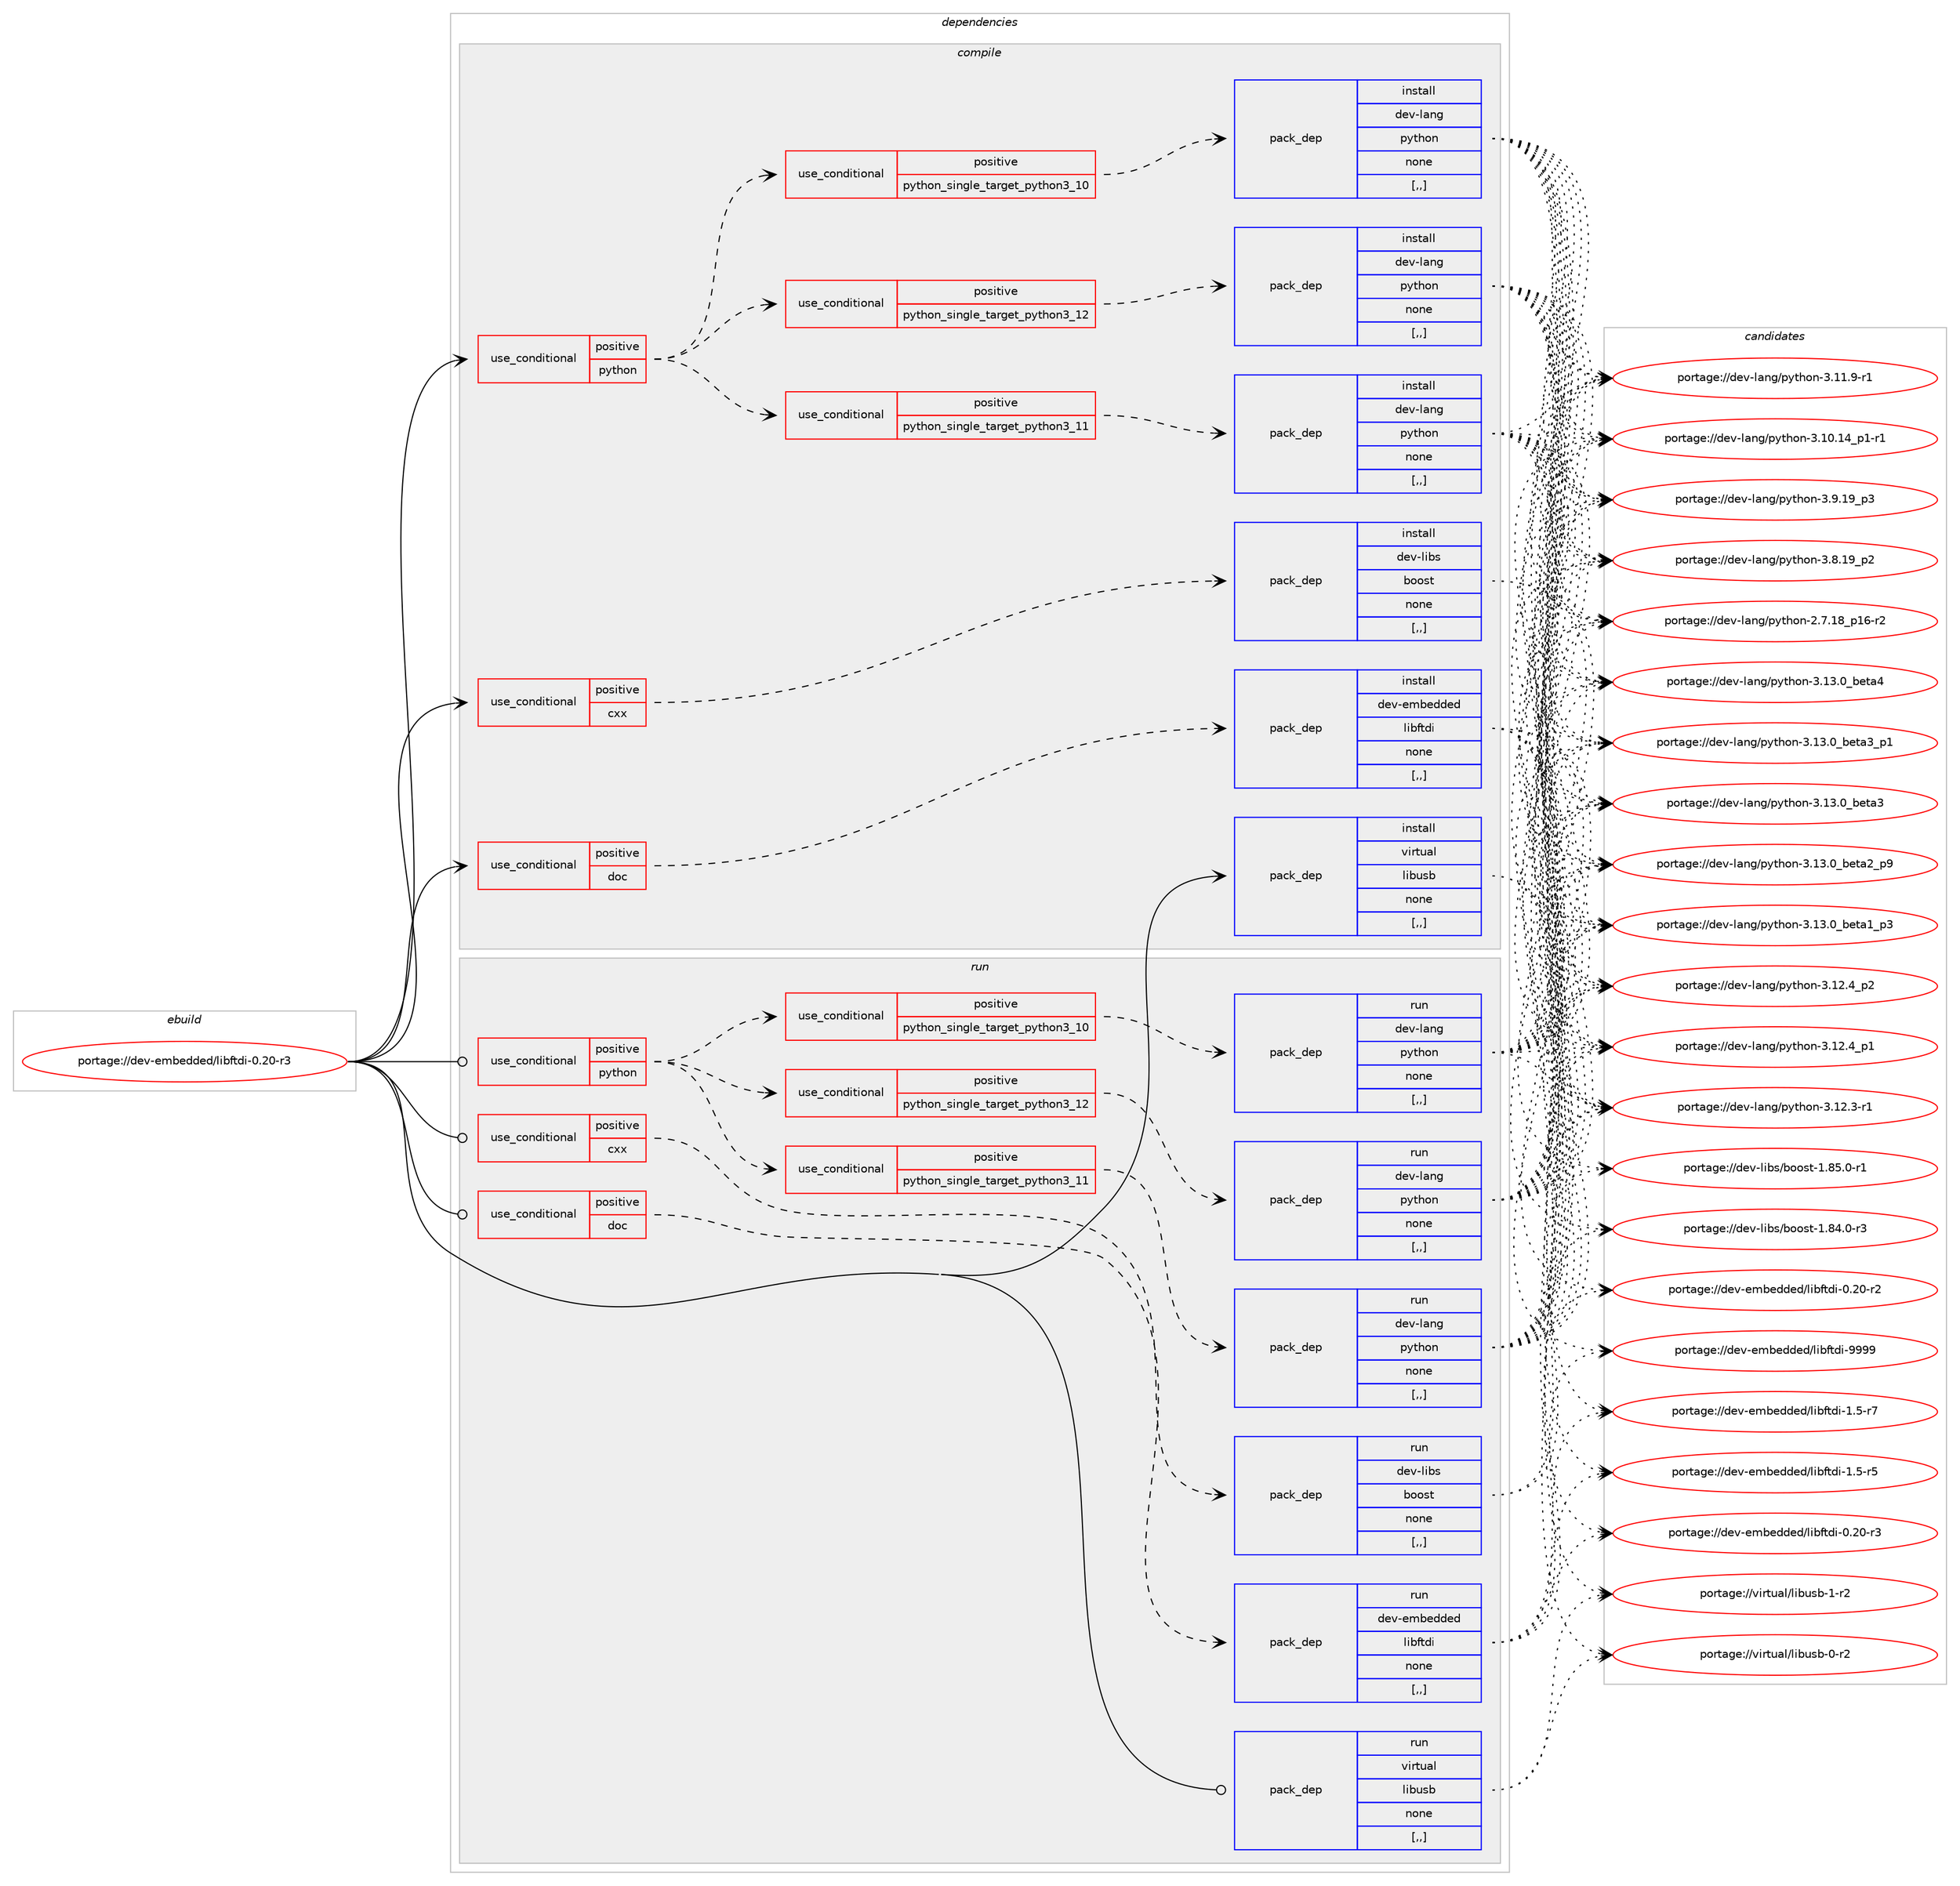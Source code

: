 digraph prolog {

# *************
# Graph options
# *************

newrank=true;
concentrate=true;
compound=true;
graph [rankdir=LR,fontname=Helvetica,fontsize=10,ranksep=1.5];#, ranksep=2.5, nodesep=0.2];
edge  [arrowhead=vee];
node  [fontname=Helvetica,fontsize=10];

# **********
# The ebuild
# **********

subgraph cluster_leftcol {
color=gray;
label=<<i>ebuild</i>>;
id [label="portage://dev-embedded/libftdi-0.20-r3", color=red, width=4, href="../dev-embedded/libftdi-0.20-r3.svg"];
}

# ****************
# The dependencies
# ****************

subgraph cluster_midcol {
color=gray;
label=<<i>dependencies</i>>;
subgraph cluster_compile {
fillcolor="#eeeeee";
style=filled;
label=<<i>compile</i>>;
subgraph cond19480 {
dependency73562 [label=<<TABLE BORDER="0" CELLBORDER="1" CELLSPACING="0" CELLPADDING="4"><TR><TD ROWSPAN="3" CELLPADDING="10">use_conditional</TD></TR><TR><TD>positive</TD></TR><TR><TD>cxx</TD></TR></TABLE>>, shape=none, color=red];
subgraph pack53129 {
dependency73563 [label=<<TABLE BORDER="0" CELLBORDER="1" CELLSPACING="0" CELLPADDING="4" WIDTH="220"><TR><TD ROWSPAN="6" CELLPADDING="30">pack_dep</TD></TR><TR><TD WIDTH="110">install</TD></TR><TR><TD>dev-libs</TD></TR><TR><TD>boost</TD></TR><TR><TD>none</TD></TR><TR><TD>[,,]</TD></TR></TABLE>>, shape=none, color=blue];
}
dependency73562:e -> dependency73563:w [weight=20,style="dashed",arrowhead="vee"];
}
id:e -> dependency73562:w [weight=20,style="solid",arrowhead="vee"];
subgraph cond19481 {
dependency73564 [label=<<TABLE BORDER="0" CELLBORDER="1" CELLSPACING="0" CELLPADDING="4"><TR><TD ROWSPAN="3" CELLPADDING="10">use_conditional</TD></TR><TR><TD>positive</TD></TR><TR><TD>doc</TD></TR></TABLE>>, shape=none, color=red];
subgraph pack53130 {
dependency73565 [label=<<TABLE BORDER="0" CELLBORDER="1" CELLSPACING="0" CELLPADDING="4" WIDTH="220"><TR><TD ROWSPAN="6" CELLPADDING="30">pack_dep</TD></TR><TR><TD WIDTH="110">install</TD></TR><TR><TD>dev-embedded</TD></TR><TR><TD>libftdi</TD></TR><TR><TD>none</TD></TR><TR><TD>[,,]</TD></TR></TABLE>>, shape=none, color=blue];
}
dependency73564:e -> dependency73565:w [weight=20,style="dashed",arrowhead="vee"];
}
id:e -> dependency73564:w [weight=20,style="solid",arrowhead="vee"];
subgraph cond19482 {
dependency73566 [label=<<TABLE BORDER="0" CELLBORDER="1" CELLSPACING="0" CELLPADDING="4"><TR><TD ROWSPAN="3" CELLPADDING="10">use_conditional</TD></TR><TR><TD>positive</TD></TR><TR><TD>python</TD></TR></TABLE>>, shape=none, color=red];
subgraph cond19483 {
dependency73567 [label=<<TABLE BORDER="0" CELLBORDER="1" CELLSPACING="0" CELLPADDING="4"><TR><TD ROWSPAN="3" CELLPADDING="10">use_conditional</TD></TR><TR><TD>positive</TD></TR><TR><TD>python_single_target_python3_10</TD></TR></TABLE>>, shape=none, color=red];
subgraph pack53131 {
dependency73568 [label=<<TABLE BORDER="0" CELLBORDER="1" CELLSPACING="0" CELLPADDING="4" WIDTH="220"><TR><TD ROWSPAN="6" CELLPADDING="30">pack_dep</TD></TR><TR><TD WIDTH="110">install</TD></TR><TR><TD>dev-lang</TD></TR><TR><TD>python</TD></TR><TR><TD>none</TD></TR><TR><TD>[,,]</TD></TR></TABLE>>, shape=none, color=blue];
}
dependency73567:e -> dependency73568:w [weight=20,style="dashed",arrowhead="vee"];
}
dependency73566:e -> dependency73567:w [weight=20,style="dashed",arrowhead="vee"];
subgraph cond19484 {
dependency73569 [label=<<TABLE BORDER="0" CELLBORDER="1" CELLSPACING="0" CELLPADDING="4"><TR><TD ROWSPAN="3" CELLPADDING="10">use_conditional</TD></TR><TR><TD>positive</TD></TR><TR><TD>python_single_target_python3_11</TD></TR></TABLE>>, shape=none, color=red];
subgraph pack53132 {
dependency73570 [label=<<TABLE BORDER="0" CELLBORDER="1" CELLSPACING="0" CELLPADDING="4" WIDTH="220"><TR><TD ROWSPAN="6" CELLPADDING="30">pack_dep</TD></TR><TR><TD WIDTH="110">install</TD></TR><TR><TD>dev-lang</TD></TR><TR><TD>python</TD></TR><TR><TD>none</TD></TR><TR><TD>[,,]</TD></TR></TABLE>>, shape=none, color=blue];
}
dependency73569:e -> dependency73570:w [weight=20,style="dashed",arrowhead="vee"];
}
dependency73566:e -> dependency73569:w [weight=20,style="dashed",arrowhead="vee"];
subgraph cond19485 {
dependency73571 [label=<<TABLE BORDER="0" CELLBORDER="1" CELLSPACING="0" CELLPADDING="4"><TR><TD ROWSPAN="3" CELLPADDING="10">use_conditional</TD></TR><TR><TD>positive</TD></TR><TR><TD>python_single_target_python3_12</TD></TR></TABLE>>, shape=none, color=red];
subgraph pack53133 {
dependency73572 [label=<<TABLE BORDER="0" CELLBORDER="1" CELLSPACING="0" CELLPADDING="4" WIDTH="220"><TR><TD ROWSPAN="6" CELLPADDING="30">pack_dep</TD></TR><TR><TD WIDTH="110">install</TD></TR><TR><TD>dev-lang</TD></TR><TR><TD>python</TD></TR><TR><TD>none</TD></TR><TR><TD>[,,]</TD></TR></TABLE>>, shape=none, color=blue];
}
dependency73571:e -> dependency73572:w [weight=20,style="dashed",arrowhead="vee"];
}
dependency73566:e -> dependency73571:w [weight=20,style="dashed",arrowhead="vee"];
}
id:e -> dependency73566:w [weight=20,style="solid",arrowhead="vee"];
subgraph pack53134 {
dependency73573 [label=<<TABLE BORDER="0" CELLBORDER="1" CELLSPACING="0" CELLPADDING="4" WIDTH="220"><TR><TD ROWSPAN="6" CELLPADDING="30">pack_dep</TD></TR><TR><TD WIDTH="110">install</TD></TR><TR><TD>virtual</TD></TR><TR><TD>libusb</TD></TR><TR><TD>none</TD></TR><TR><TD>[,,]</TD></TR></TABLE>>, shape=none, color=blue];
}
id:e -> dependency73573:w [weight=20,style="solid",arrowhead="vee"];
}
subgraph cluster_compileandrun {
fillcolor="#eeeeee";
style=filled;
label=<<i>compile and run</i>>;
}
subgraph cluster_run {
fillcolor="#eeeeee";
style=filled;
label=<<i>run</i>>;
subgraph cond19486 {
dependency73574 [label=<<TABLE BORDER="0" CELLBORDER="1" CELLSPACING="0" CELLPADDING="4"><TR><TD ROWSPAN="3" CELLPADDING="10">use_conditional</TD></TR><TR><TD>positive</TD></TR><TR><TD>cxx</TD></TR></TABLE>>, shape=none, color=red];
subgraph pack53135 {
dependency73575 [label=<<TABLE BORDER="0" CELLBORDER="1" CELLSPACING="0" CELLPADDING="4" WIDTH="220"><TR><TD ROWSPAN="6" CELLPADDING="30">pack_dep</TD></TR><TR><TD WIDTH="110">run</TD></TR><TR><TD>dev-libs</TD></TR><TR><TD>boost</TD></TR><TR><TD>none</TD></TR><TR><TD>[,,]</TD></TR></TABLE>>, shape=none, color=blue];
}
dependency73574:e -> dependency73575:w [weight=20,style="dashed",arrowhead="vee"];
}
id:e -> dependency73574:w [weight=20,style="solid",arrowhead="odot"];
subgraph cond19487 {
dependency73576 [label=<<TABLE BORDER="0" CELLBORDER="1" CELLSPACING="0" CELLPADDING="4"><TR><TD ROWSPAN="3" CELLPADDING="10">use_conditional</TD></TR><TR><TD>positive</TD></TR><TR><TD>doc</TD></TR></TABLE>>, shape=none, color=red];
subgraph pack53136 {
dependency73577 [label=<<TABLE BORDER="0" CELLBORDER="1" CELLSPACING="0" CELLPADDING="4" WIDTH="220"><TR><TD ROWSPAN="6" CELLPADDING="30">pack_dep</TD></TR><TR><TD WIDTH="110">run</TD></TR><TR><TD>dev-embedded</TD></TR><TR><TD>libftdi</TD></TR><TR><TD>none</TD></TR><TR><TD>[,,]</TD></TR></TABLE>>, shape=none, color=blue];
}
dependency73576:e -> dependency73577:w [weight=20,style="dashed",arrowhead="vee"];
}
id:e -> dependency73576:w [weight=20,style="solid",arrowhead="odot"];
subgraph cond19488 {
dependency73578 [label=<<TABLE BORDER="0" CELLBORDER="1" CELLSPACING="0" CELLPADDING="4"><TR><TD ROWSPAN="3" CELLPADDING="10">use_conditional</TD></TR><TR><TD>positive</TD></TR><TR><TD>python</TD></TR></TABLE>>, shape=none, color=red];
subgraph cond19489 {
dependency73579 [label=<<TABLE BORDER="0" CELLBORDER="1" CELLSPACING="0" CELLPADDING="4"><TR><TD ROWSPAN="3" CELLPADDING="10">use_conditional</TD></TR><TR><TD>positive</TD></TR><TR><TD>python_single_target_python3_10</TD></TR></TABLE>>, shape=none, color=red];
subgraph pack53137 {
dependency73580 [label=<<TABLE BORDER="0" CELLBORDER="1" CELLSPACING="0" CELLPADDING="4" WIDTH="220"><TR><TD ROWSPAN="6" CELLPADDING="30">pack_dep</TD></TR><TR><TD WIDTH="110">run</TD></TR><TR><TD>dev-lang</TD></TR><TR><TD>python</TD></TR><TR><TD>none</TD></TR><TR><TD>[,,]</TD></TR></TABLE>>, shape=none, color=blue];
}
dependency73579:e -> dependency73580:w [weight=20,style="dashed",arrowhead="vee"];
}
dependency73578:e -> dependency73579:w [weight=20,style="dashed",arrowhead="vee"];
subgraph cond19490 {
dependency73581 [label=<<TABLE BORDER="0" CELLBORDER="1" CELLSPACING="0" CELLPADDING="4"><TR><TD ROWSPAN="3" CELLPADDING="10">use_conditional</TD></TR><TR><TD>positive</TD></TR><TR><TD>python_single_target_python3_11</TD></TR></TABLE>>, shape=none, color=red];
subgraph pack53138 {
dependency73582 [label=<<TABLE BORDER="0" CELLBORDER="1" CELLSPACING="0" CELLPADDING="4" WIDTH="220"><TR><TD ROWSPAN="6" CELLPADDING="30">pack_dep</TD></TR><TR><TD WIDTH="110">run</TD></TR><TR><TD>dev-lang</TD></TR><TR><TD>python</TD></TR><TR><TD>none</TD></TR><TR><TD>[,,]</TD></TR></TABLE>>, shape=none, color=blue];
}
dependency73581:e -> dependency73582:w [weight=20,style="dashed",arrowhead="vee"];
}
dependency73578:e -> dependency73581:w [weight=20,style="dashed",arrowhead="vee"];
subgraph cond19491 {
dependency73583 [label=<<TABLE BORDER="0" CELLBORDER="1" CELLSPACING="0" CELLPADDING="4"><TR><TD ROWSPAN="3" CELLPADDING="10">use_conditional</TD></TR><TR><TD>positive</TD></TR><TR><TD>python_single_target_python3_12</TD></TR></TABLE>>, shape=none, color=red];
subgraph pack53139 {
dependency73584 [label=<<TABLE BORDER="0" CELLBORDER="1" CELLSPACING="0" CELLPADDING="4" WIDTH="220"><TR><TD ROWSPAN="6" CELLPADDING="30">pack_dep</TD></TR><TR><TD WIDTH="110">run</TD></TR><TR><TD>dev-lang</TD></TR><TR><TD>python</TD></TR><TR><TD>none</TD></TR><TR><TD>[,,]</TD></TR></TABLE>>, shape=none, color=blue];
}
dependency73583:e -> dependency73584:w [weight=20,style="dashed",arrowhead="vee"];
}
dependency73578:e -> dependency73583:w [weight=20,style="dashed",arrowhead="vee"];
}
id:e -> dependency73578:w [weight=20,style="solid",arrowhead="odot"];
subgraph pack53140 {
dependency73585 [label=<<TABLE BORDER="0" CELLBORDER="1" CELLSPACING="0" CELLPADDING="4" WIDTH="220"><TR><TD ROWSPAN="6" CELLPADDING="30">pack_dep</TD></TR><TR><TD WIDTH="110">run</TD></TR><TR><TD>virtual</TD></TR><TR><TD>libusb</TD></TR><TR><TD>none</TD></TR><TR><TD>[,,]</TD></TR></TABLE>>, shape=none, color=blue];
}
id:e -> dependency73585:w [weight=20,style="solid",arrowhead="odot"];
}
}

# **************
# The candidates
# **************

subgraph cluster_choices {
rank=same;
color=gray;
label=<<i>candidates</i>>;

subgraph choice53129 {
color=black;
nodesep=1;
choice10010111845108105981154798111111115116454946565346484511449 [label="portage://dev-libs/boost-1.85.0-r1", color=red, width=4,href="../dev-libs/boost-1.85.0-r1.svg"];
choice10010111845108105981154798111111115116454946565246484511451 [label="portage://dev-libs/boost-1.84.0-r3", color=red, width=4,href="../dev-libs/boost-1.84.0-r3.svg"];
dependency73563:e -> choice10010111845108105981154798111111115116454946565346484511449:w [style=dotted,weight="100"];
dependency73563:e -> choice10010111845108105981154798111111115116454946565246484511451:w [style=dotted,weight="100"];
}
subgraph choice53130 {
color=black;
nodesep=1;
choice100101118451011099810110010010110047108105981021161001054557575757 [label="portage://dev-embedded/libftdi-9999", color=red, width=4,href="../dev-embedded/libftdi-9999.svg"];
choice10010111845101109981011001001011004710810598102116100105454946534511455 [label="portage://dev-embedded/libftdi-1.5-r7", color=red, width=4,href="../dev-embedded/libftdi-1.5-r7.svg"];
choice10010111845101109981011001001011004710810598102116100105454946534511453 [label="portage://dev-embedded/libftdi-1.5-r5", color=red, width=4,href="../dev-embedded/libftdi-1.5-r5.svg"];
choice1001011184510110998101100100101100471081059810211610010545484650484511451 [label="portage://dev-embedded/libftdi-0.20-r3", color=red, width=4,href="../dev-embedded/libftdi-0.20-r3.svg"];
choice1001011184510110998101100100101100471081059810211610010545484650484511450 [label="portage://dev-embedded/libftdi-0.20-r2", color=red, width=4,href="../dev-embedded/libftdi-0.20-r2.svg"];
dependency73565:e -> choice100101118451011099810110010010110047108105981021161001054557575757:w [style=dotted,weight="100"];
dependency73565:e -> choice10010111845101109981011001001011004710810598102116100105454946534511455:w [style=dotted,weight="100"];
dependency73565:e -> choice10010111845101109981011001001011004710810598102116100105454946534511453:w [style=dotted,weight="100"];
dependency73565:e -> choice1001011184510110998101100100101100471081059810211610010545484650484511451:w [style=dotted,weight="100"];
dependency73565:e -> choice1001011184510110998101100100101100471081059810211610010545484650484511450:w [style=dotted,weight="100"];
}
subgraph choice53131 {
color=black;
nodesep=1;
choice1001011184510897110103471121211161041111104551464951464895981011169752 [label="portage://dev-lang/python-3.13.0_beta4", color=red, width=4,href="../dev-lang/python-3.13.0_beta4.svg"];
choice10010111845108971101034711212111610411111045514649514648959810111697519511249 [label="portage://dev-lang/python-3.13.0_beta3_p1", color=red, width=4,href="../dev-lang/python-3.13.0_beta3_p1.svg"];
choice1001011184510897110103471121211161041111104551464951464895981011169751 [label="portage://dev-lang/python-3.13.0_beta3", color=red, width=4,href="../dev-lang/python-3.13.0_beta3.svg"];
choice10010111845108971101034711212111610411111045514649514648959810111697509511257 [label="portage://dev-lang/python-3.13.0_beta2_p9", color=red, width=4,href="../dev-lang/python-3.13.0_beta2_p9.svg"];
choice10010111845108971101034711212111610411111045514649514648959810111697499511251 [label="portage://dev-lang/python-3.13.0_beta1_p3", color=red, width=4,href="../dev-lang/python-3.13.0_beta1_p3.svg"];
choice100101118451089711010347112121116104111110455146495046529511250 [label="portage://dev-lang/python-3.12.4_p2", color=red, width=4,href="../dev-lang/python-3.12.4_p2.svg"];
choice100101118451089711010347112121116104111110455146495046529511249 [label="portage://dev-lang/python-3.12.4_p1", color=red, width=4,href="../dev-lang/python-3.12.4_p1.svg"];
choice100101118451089711010347112121116104111110455146495046514511449 [label="portage://dev-lang/python-3.12.3-r1", color=red, width=4,href="../dev-lang/python-3.12.3-r1.svg"];
choice100101118451089711010347112121116104111110455146494946574511449 [label="portage://dev-lang/python-3.11.9-r1", color=red, width=4,href="../dev-lang/python-3.11.9-r1.svg"];
choice100101118451089711010347112121116104111110455146494846495295112494511449 [label="portage://dev-lang/python-3.10.14_p1-r1", color=red, width=4,href="../dev-lang/python-3.10.14_p1-r1.svg"];
choice100101118451089711010347112121116104111110455146574649579511251 [label="portage://dev-lang/python-3.9.19_p3", color=red, width=4,href="../dev-lang/python-3.9.19_p3.svg"];
choice100101118451089711010347112121116104111110455146564649579511250 [label="portage://dev-lang/python-3.8.19_p2", color=red, width=4,href="../dev-lang/python-3.8.19_p2.svg"];
choice100101118451089711010347112121116104111110455046554649569511249544511450 [label="portage://dev-lang/python-2.7.18_p16-r2", color=red, width=4,href="../dev-lang/python-2.7.18_p16-r2.svg"];
dependency73568:e -> choice1001011184510897110103471121211161041111104551464951464895981011169752:w [style=dotted,weight="100"];
dependency73568:e -> choice10010111845108971101034711212111610411111045514649514648959810111697519511249:w [style=dotted,weight="100"];
dependency73568:e -> choice1001011184510897110103471121211161041111104551464951464895981011169751:w [style=dotted,weight="100"];
dependency73568:e -> choice10010111845108971101034711212111610411111045514649514648959810111697509511257:w [style=dotted,weight="100"];
dependency73568:e -> choice10010111845108971101034711212111610411111045514649514648959810111697499511251:w [style=dotted,weight="100"];
dependency73568:e -> choice100101118451089711010347112121116104111110455146495046529511250:w [style=dotted,weight="100"];
dependency73568:e -> choice100101118451089711010347112121116104111110455146495046529511249:w [style=dotted,weight="100"];
dependency73568:e -> choice100101118451089711010347112121116104111110455146495046514511449:w [style=dotted,weight="100"];
dependency73568:e -> choice100101118451089711010347112121116104111110455146494946574511449:w [style=dotted,weight="100"];
dependency73568:e -> choice100101118451089711010347112121116104111110455146494846495295112494511449:w [style=dotted,weight="100"];
dependency73568:e -> choice100101118451089711010347112121116104111110455146574649579511251:w [style=dotted,weight="100"];
dependency73568:e -> choice100101118451089711010347112121116104111110455146564649579511250:w [style=dotted,weight="100"];
dependency73568:e -> choice100101118451089711010347112121116104111110455046554649569511249544511450:w [style=dotted,weight="100"];
}
subgraph choice53132 {
color=black;
nodesep=1;
choice1001011184510897110103471121211161041111104551464951464895981011169752 [label="portage://dev-lang/python-3.13.0_beta4", color=red, width=4,href="../dev-lang/python-3.13.0_beta4.svg"];
choice10010111845108971101034711212111610411111045514649514648959810111697519511249 [label="portage://dev-lang/python-3.13.0_beta3_p1", color=red, width=4,href="../dev-lang/python-3.13.0_beta3_p1.svg"];
choice1001011184510897110103471121211161041111104551464951464895981011169751 [label="portage://dev-lang/python-3.13.0_beta3", color=red, width=4,href="../dev-lang/python-3.13.0_beta3.svg"];
choice10010111845108971101034711212111610411111045514649514648959810111697509511257 [label="portage://dev-lang/python-3.13.0_beta2_p9", color=red, width=4,href="../dev-lang/python-3.13.0_beta2_p9.svg"];
choice10010111845108971101034711212111610411111045514649514648959810111697499511251 [label="portage://dev-lang/python-3.13.0_beta1_p3", color=red, width=4,href="../dev-lang/python-3.13.0_beta1_p3.svg"];
choice100101118451089711010347112121116104111110455146495046529511250 [label="portage://dev-lang/python-3.12.4_p2", color=red, width=4,href="../dev-lang/python-3.12.4_p2.svg"];
choice100101118451089711010347112121116104111110455146495046529511249 [label="portage://dev-lang/python-3.12.4_p1", color=red, width=4,href="../dev-lang/python-3.12.4_p1.svg"];
choice100101118451089711010347112121116104111110455146495046514511449 [label="portage://dev-lang/python-3.12.3-r1", color=red, width=4,href="../dev-lang/python-3.12.3-r1.svg"];
choice100101118451089711010347112121116104111110455146494946574511449 [label="portage://dev-lang/python-3.11.9-r1", color=red, width=4,href="../dev-lang/python-3.11.9-r1.svg"];
choice100101118451089711010347112121116104111110455146494846495295112494511449 [label="portage://dev-lang/python-3.10.14_p1-r1", color=red, width=4,href="../dev-lang/python-3.10.14_p1-r1.svg"];
choice100101118451089711010347112121116104111110455146574649579511251 [label="portage://dev-lang/python-3.9.19_p3", color=red, width=4,href="../dev-lang/python-3.9.19_p3.svg"];
choice100101118451089711010347112121116104111110455146564649579511250 [label="portage://dev-lang/python-3.8.19_p2", color=red, width=4,href="../dev-lang/python-3.8.19_p2.svg"];
choice100101118451089711010347112121116104111110455046554649569511249544511450 [label="portage://dev-lang/python-2.7.18_p16-r2", color=red, width=4,href="../dev-lang/python-2.7.18_p16-r2.svg"];
dependency73570:e -> choice1001011184510897110103471121211161041111104551464951464895981011169752:w [style=dotted,weight="100"];
dependency73570:e -> choice10010111845108971101034711212111610411111045514649514648959810111697519511249:w [style=dotted,weight="100"];
dependency73570:e -> choice1001011184510897110103471121211161041111104551464951464895981011169751:w [style=dotted,weight="100"];
dependency73570:e -> choice10010111845108971101034711212111610411111045514649514648959810111697509511257:w [style=dotted,weight="100"];
dependency73570:e -> choice10010111845108971101034711212111610411111045514649514648959810111697499511251:w [style=dotted,weight="100"];
dependency73570:e -> choice100101118451089711010347112121116104111110455146495046529511250:w [style=dotted,weight="100"];
dependency73570:e -> choice100101118451089711010347112121116104111110455146495046529511249:w [style=dotted,weight="100"];
dependency73570:e -> choice100101118451089711010347112121116104111110455146495046514511449:w [style=dotted,weight="100"];
dependency73570:e -> choice100101118451089711010347112121116104111110455146494946574511449:w [style=dotted,weight="100"];
dependency73570:e -> choice100101118451089711010347112121116104111110455146494846495295112494511449:w [style=dotted,weight="100"];
dependency73570:e -> choice100101118451089711010347112121116104111110455146574649579511251:w [style=dotted,weight="100"];
dependency73570:e -> choice100101118451089711010347112121116104111110455146564649579511250:w [style=dotted,weight="100"];
dependency73570:e -> choice100101118451089711010347112121116104111110455046554649569511249544511450:w [style=dotted,weight="100"];
}
subgraph choice53133 {
color=black;
nodesep=1;
choice1001011184510897110103471121211161041111104551464951464895981011169752 [label="portage://dev-lang/python-3.13.0_beta4", color=red, width=4,href="../dev-lang/python-3.13.0_beta4.svg"];
choice10010111845108971101034711212111610411111045514649514648959810111697519511249 [label="portage://dev-lang/python-3.13.0_beta3_p1", color=red, width=4,href="../dev-lang/python-3.13.0_beta3_p1.svg"];
choice1001011184510897110103471121211161041111104551464951464895981011169751 [label="portage://dev-lang/python-3.13.0_beta3", color=red, width=4,href="../dev-lang/python-3.13.0_beta3.svg"];
choice10010111845108971101034711212111610411111045514649514648959810111697509511257 [label="portage://dev-lang/python-3.13.0_beta2_p9", color=red, width=4,href="../dev-lang/python-3.13.0_beta2_p9.svg"];
choice10010111845108971101034711212111610411111045514649514648959810111697499511251 [label="portage://dev-lang/python-3.13.0_beta1_p3", color=red, width=4,href="../dev-lang/python-3.13.0_beta1_p3.svg"];
choice100101118451089711010347112121116104111110455146495046529511250 [label="portage://dev-lang/python-3.12.4_p2", color=red, width=4,href="../dev-lang/python-3.12.4_p2.svg"];
choice100101118451089711010347112121116104111110455146495046529511249 [label="portage://dev-lang/python-3.12.4_p1", color=red, width=4,href="../dev-lang/python-3.12.4_p1.svg"];
choice100101118451089711010347112121116104111110455146495046514511449 [label="portage://dev-lang/python-3.12.3-r1", color=red, width=4,href="../dev-lang/python-3.12.3-r1.svg"];
choice100101118451089711010347112121116104111110455146494946574511449 [label="portage://dev-lang/python-3.11.9-r1", color=red, width=4,href="../dev-lang/python-3.11.9-r1.svg"];
choice100101118451089711010347112121116104111110455146494846495295112494511449 [label="portage://dev-lang/python-3.10.14_p1-r1", color=red, width=4,href="../dev-lang/python-3.10.14_p1-r1.svg"];
choice100101118451089711010347112121116104111110455146574649579511251 [label="portage://dev-lang/python-3.9.19_p3", color=red, width=4,href="../dev-lang/python-3.9.19_p3.svg"];
choice100101118451089711010347112121116104111110455146564649579511250 [label="portage://dev-lang/python-3.8.19_p2", color=red, width=4,href="../dev-lang/python-3.8.19_p2.svg"];
choice100101118451089711010347112121116104111110455046554649569511249544511450 [label="portage://dev-lang/python-2.7.18_p16-r2", color=red, width=4,href="../dev-lang/python-2.7.18_p16-r2.svg"];
dependency73572:e -> choice1001011184510897110103471121211161041111104551464951464895981011169752:w [style=dotted,weight="100"];
dependency73572:e -> choice10010111845108971101034711212111610411111045514649514648959810111697519511249:w [style=dotted,weight="100"];
dependency73572:e -> choice1001011184510897110103471121211161041111104551464951464895981011169751:w [style=dotted,weight="100"];
dependency73572:e -> choice10010111845108971101034711212111610411111045514649514648959810111697509511257:w [style=dotted,weight="100"];
dependency73572:e -> choice10010111845108971101034711212111610411111045514649514648959810111697499511251:w [style=dotted,weight="100"];
dependency73572:e -> choice100101118451089711010347112121116104111110455146495046529511250:w [style=dotted,weight="100"];
dependency73572:e -> choice100101118451089711010347112121116104111110455146495046529511249:w [style=dotted,weight="100"];
dependency73572:e -> choice100101118451089711010347112121116104111110455146495046514511449:w [style=dotted,weight="100"];
dependency73572:e -> choice100101118451089711010347112121116104111110455146494946574511449:w [style=dotted,weight="100"];
dependency73572:e -> choice100101118451089711010347112121116104111110455146494846495295112494511449:w [style=dotted,weight="100"];
dependency73572:e -> choice100101118451089711010347112121116104111110455146574649579511251:w [style=dotted,weight="100"];
dependency73572:e -> choice100101118451089711010347112121116104111110455146564649579511250:w [style=dotted,weight="100"];
dependency73572:e -> choice100101118451089711010347112121116104111110455046554649569511249544511450:w [style=dotted,weight="100"];
}
subgraph choice53134 {
color=black;
nodesep=1;
choice1181051141161179710847108105981171159845494511450 [label="portage://virtual/libusb-1-r2", color=red, width=4,href="../virtual/libusb-1-r2.svg"];
choice1181051141161179710847108105981171159845484511450 [label="portage://virtual/libusb-0-r2", color=red, width=4,href="../virtual/libusb-0-r2.svg"];
dependency73573:e -> choice1181051141161179710847108105981171159845494511450:w [style=dotted,weight="100"];
dependency73573:e -> choice1181051141161179710847108105981171159845484511450:w [style=dotted,weight="100"];
}
subgraph choice53135 {
color=black;
nodesep=1;
choice10010111845108105981154798111111115116454946565346484511449 [label="portage://dev-libs/boost-1.85.0-r1", color=red, width=4,href="../dev-libs/boost-1.85.0-r1.svg"];
choice10010111845108105981154798111111115116454946565246484511451 [label="portage://dev-libs/boost-1.84.0-r3", color=red, width=4,href="../dev-libs/boost-1.84.0-r3.svg"];
dependency73575:e -> choice10010111845108105981154798111111115116454946565346484511449:w [style=dotted,weight="100"];
dependency73575:e -> choice10010111845108105981154798111111115116454946565246484511451:w [style=dotted,weight="100"];
}
subgraph choice53136 {
color=black;
nodesep=1;
choice100101118451011099810110010010110047108105981021161001054557575757 [label="portage://dev-embedded/libftdi-9999", color=red, width=4,href="../dev-embedded/libftdi-9999.svg"];
choice10010111845101109981011001001011004710810598102116100105454946534511455 [label="portage://dev-embedded/libftdi-1.5-r7", color=red, width=4,href="../dev-embedded/libftdi-1.5-r7.svg"];
choice10010111845101109981011001001011004710810598102116100105454946534511453 [label="portage://dev-embedded/libftdi-1.5-r5", color=red, width=4,href="../dev-embedded/libftdi-1.5-r5.svg"];
choice1001011184510110998101100100101100471081059810211610010545484650484511451 [label="portage://dev-embedded/libftdi-0.20-r3", color=red, width=4,href="../dev-embedded/libftdi-0.20-r3.svg"];
choice1001011184510110998101100100101100471081059810211610010545484650484511450 [label="portage://dev-embedded/libftdi-0.20-r2", color=red, width=4,href="../dev-embedded/libftdi-0.20-r2.svg"];
dependency73577:e -> choice100101118451011099810110010010110047108105981021161001054557575757:w [style=dotted,weight="100"];
dependency73577:e -> choice10010111845101109981011001001011004710810598102116100105454946534511455:w [style=dotted,weight="100"];
dependency73577:e -> choice10010111845101109981011001001011004710810598102116100105454946534511453:w [style=dotted,weight="100"];
dependency73577:e -> choice1001011184510110998101100100101100471081059810211610010545484650484511451:w [style=dotted,weight="100"];
dependency73577:e -> choice1001011184510110998101100100101100471081059810211610010545484650484511450:w [style=dotted,weight="100"];
}
subgraph choice53137 {
color=black;
nodesep=1;
choice1001011184510897110103471121211161041111104551464951464895981011169752 [label="portage://dev-lang/python-3.13.0_beta4", color=red, width=4,href="../dev-lang/python-3.13.0_beta4.svg"];
choice10010111845108971101034711212111610411111045514649514648959810111697519511249 [label="portage://dev-lang/python-3.13.0_beta3_p1", color=red, width=4,href="../dev-lang/python-3.13.0_beta3_p1.svg"];
choice1001011184510897110103471121211161041111104551464951464895981011169751 [label="portage://dev-lang/python-3.13.0_beta3", color=red, width=4,href="../dev-lang/python-3.13.0_beta3.svg"];
choice10010111845108971101034711212111610411111045514649514648959810111697509511257 [label="portage://dev-lang/python-3.13.0_beta2_p9", color=red, width=4,href="../dev-lang/python-3.13.0_beta2_p9.svg"];
choice10010111845108971101034711212111610411111045514649514648959810111697499511251 [label="portage://dev-lang/python-3.13.0_beta1_p3", color=red, width=4,href="../dev-lang/python-3.13.0_beta1_p3.svg"];
choice100101118451089711010347112121116104111110455146495046529511250 [label="portage://dev-lang/python-3.12.4_p2", color=red, width=4,href="../dev-lang/python-3.12.4_p2.svg"];
choice100101118451089711010347112121116104111110455146495046529511249 [label="portage://dev-lang/python-3.12.4_p1", color=red, width=4,href="../dev-lang/python-3.12.4_p1.svg"];
choice100101118451089711010347112121116104111110455146495046514511449 [label="portage://dev-lang/python-3.12.3-r1", color=red, width=4,href="../dev-lang/python-3.12.3-r1.svg"];
choice100101118451089711010347112121116104111110455146494946574511449 [label="portage://dev-lang/python-3.11.9-r1", color=red, width=4,href="../dev-lang/python-3.11.9-r1.svg"];
choice100101118451089711010347112121116104111110455146494846495295112494511449 [label="portage://dev-lang/python-3.10.14_p1-r1", color=red, width=4,href="../dev-lang/python-3.10.14_p1-r1.svg"];
choice100101118451089711010347112121116104111110455146574649579511251 [label="portage://dev-lang/python-3.9.19_p3", color=red, width=4,href="../dev-lang/python-3.9.19_p3.svg"];
choice100101118451089711010347112121116104111110455146564649579511250 [label="portage://dev-lang/python-3.8.19_p2", color=red, width=4,href="../dev-lang/python-3.8.19_p2.svg"];
choice100101118451089711010347112121116104111110455046554649569511249544511450 [label="portage://dev-lang/python-2.7.18_p16-r2", color=red, width=4,href="../dev-lang/python-2.7.18_p16-r2.svg"];
dependency73580:e -> choice1001011184510897110103471121211161041111104551464951464895981011169752:w [style=dotted,weight="100"];
dependency73580:e -> choice10010111845108971101034711212111610411111045514649514648959810111697519511249:w [style=dotted,weight="100"];
dependency73580:e -> choice1001011184510897110103471121211161041111104551464951464895981011169751:w [style=dotted,weight="100"];
dependency73580:e -> choice10010111845108971101034711212111610411111045514649514648959810111697509511257:w [style=dotted,weight="100"];
dependency73580:e -> choice10010111845108971101034711212111610411111045514649514648959810111697499511251:w [style=dotted,weight="100"];
dependency73580:e -> choice100101118451089711010347112121116104111110455146495046529511250:w [style=dotted,weight="100"];
dependency73580:e -> choice100101118451089711010347112121116104111110455146495046529511249:w [style=dotted,weight="100"];
dependency73580:e -> choice100101118451089711010347112121116104111110455146495046514511449:w [style=dotted,weight="100"];
dependency73580:e -> choice100101118451089711010347112121116104111110455146494946574511449:w [style=dotted,weight="100"];
dependency73580:e -> choice100101118451089711010347112121116104111110455146494846495295112494511449:w [style=dotted,weight="100"];
dependency73580:e -> choice100101118451089711010347112121116104111110455146574649579511251:w [style=dotted,weight="100"];
dependency73580:e -> choice100101118451089711010347112121116104111110455146564649579511250:w [style=dotted,weight="100"];
dependency73580:e -> choice100101118451089711010347112121116104111110455046554649569511249544511450:w [style=dotted,weight="100"];
}
subgraph choice53138 {
color=black;
nodesep=1;
choice1001011184510897110103471121211161041111104551464951464895981011169752 [label="portage://dev-lang/python-3.13.0_beta4", color=red, width=4,href="../dev-lang/python-3.13.0_beta4.svg"];
choice10010111845108971101034711212111610411111045514649514648959810111697519511249 [label="portage://dev-lang/python-3.13.0_beta3_p1", color=red, width=4,href="../dev-lang/python-3.13.0_beta3_p1.svg"];
choice1001011184510897110103471121211161041111104551464951464895981011169751 [label="portage://dev-lang/python-3.13.0_beta3", color=red, width=4,href="../dev-lang/python-3.13.0_beta3.svg"];
choice10010111845108971101034711212111610411111045514649514648959810111697509511257 [label="portage://dev-lang/python-3.13.0_beta2_p9", color=red, width=4,href="../dev-lang/python-3.13.0_beta2_p9.svg"];
choice10010111845108971101034711212111610411111045514649514648959810111697499511251 [label="portage://dev-lang/python-3.13.0_beta1_p3", color=red, width=4,href="../dev-lang/python-3.13.0_beta1_p3.svg"];
choice100101118451089711010347112121116104111110455146495046529511250 [label="portage://dev-lang/python-3.12.4_p2", color=red, width=4,href="../dev-lang/python-3.12.4_p2.svg"];
choice100101118451089711010347112121116104111110455146495046529511249 [label="portage://dev-lang/python-3.12.4_p1", color=red, width=4,href="../dev-lang/python-3.12.4_p1.svg"];
choice100101118451089711010347112121116104111110455146495046514511449 [label="portage://dev-lang/python-3.12.3-r1", color=red, width=4,href="../dev-lang/python-3.12.3-r1.svg"];
choice100101118451089711010347112121116104111110455146494946574511449 [label="portage://dev-lang/python-3.11.9-r1", color=red, width=4,href="../dev-lang/python-3.11.9-r1.svg"];
choice100101118451089711010347112121116104111110455146494846495295112494511449 [label="portage://dev-lang/python-3.10.14_p1-r1", color=red, width=4,href="../dev-lang/python-3.10.14_p1-r1.svg"];
choice100101118451089711010347112121116104111110455146574649579511251 [label="portage://dev-lang/python-3.9.19_p3", color=red, width=4,href="../dev-lang/python-3.9.19_p3.svg"];
choice100101118451089711010347112121116104111110455146564649579511250 [label="portage://dev-lang/python-3.8.19_p2", color=red, width=4,href="../dev-lang/python-3.8.19_p2.svg"];
choice100101118451089711010347112121116104111110455046554649569511249544511450 [label="portage://dev-lang/python-2.7.18_p16-r2", color=red, width=4,href="../dev-lang/python-2.7.18_p16-r2.svg"];
dependency73582:e -> choice1001011184510897110103471121211161041111104551464951464895981011169752:w [style=dotted,weight="100"];
dependency73582:e -> choice10010111845108971101034711212111610411111045514649514648959810111697519511249:w [style=dotted,weight="100"];
dependency73582:e -> choice1001011184510897110103471121211161041111104551464951464895981011169751:w [style=dotted,weight="100"];
dependency73582:e -> choice10010111845108971101034711212111610411111045514649514648959810111697509511257:w [style=dotted,weight="100"];
dependency73582:e -> choice10010111845108971101034711212111610411111045514649514648959810111697499511251:w [style=dotted,weight="100"];
dependency73582:e -> choice100101118451089711010347112121116104111110455146495046529511250:w [style=dotted,weight="100"];
dependency73582:e -> choice100101118451089711010347112121116104111110455146495046529511249:w [style=dotted,weight="100"];
dependency73582:e -> choice100101118451089711010347112121116104111110455146495046514511449:w [style=dotted,weight="100"];
dependency73582:e -> choice100101118451089711010347112121116104111110455146494946574511449:w [style=dotted,weight="100"];
dependency73582:e -> choice100101118451089711010347112121116104111110455146494846495295112494511449:w [style=dotted,weight="100"];
dependency73582:e -> choice100101118451089711010347112121116104111110455146574649579511251:w [style=dotted,weight="100"];
dependency73582:e -> choice100101118451089711010347112121116104111110455146564649579511250:w [style=dotted,weight="100"];
dependency73582:e -> choice100101118451089711010347112121116104111110455046554649569511249544511450:w [style=dotted,weight="100"];
}
subgraph choice53139 {
color=black;
nodesep=1;
choice1001011184510897110103471121211161041111104551464951464895981011169752 [label="portage://dev-lang/python-3.13.0_beta4", color=red, width=4,href="../dev-lang/python-3.13.0_beta4.svg"];
choice10010111845108971101034711212111610411111045514649514648959810111697519511249 [label="portage://dev-lang/python-3.13.0_beta3_p1", color=red, width=4,href="../dev-lang/python-3.13.0_beta3_p1.svg"];
choice1001011184510897110103471121211161041111104551464951464895981011169751 [label="portage://dev-lang/python-3.13.0_beta3", color=red, width=4,href="../dev-lang/python-3.13.0_beta3.svg"];
choice10010111845108971101034711212111610411111045514649514648959810111697509511257 [label="portage://dev-lang/python-3.13.0_beta2_p9", color=red, width=4,href="../dev-lang/python-3.13.0_beta2_p9.svg"];
choice10010111845108971101034711212111610411111045514649514648959810111697499511251 [label="portage://dev-lang/python-3.13.0_beta1_p3", color=red, width=4,href="../dev-lang/python-3.13.0_beta1_p3.svg"];
choice100101118451089711010347112121116104111110455146495046529511250 [label="portage://dev-lang/python-3.12.4_p2", color=red, width=4,href="../dev-lang/python-3.12.4_p2.svg"];
choice100101118451089711010347112121116104111110455146495046529511249 [label="portage://dev-lang/python-3.12.4_p1", color=red, width=4,href="../dev-lang/python-3.12.4_p1.svg"];
choice100101118451089711010347112121116104111110455146495046514511449 [label="portage://dev-lang/python-3.12.3-r1", color=red, width=4,href="../dev-lang/python-3.12.3-r1.svg"];
choice100101118451089711010347112121116104111110455146494946574511449 [label="portage://dev-lang/python-3.11.9-r1", color=red, width=4,href="../dev-lang/python-3.11.9-r1.svg"];
choice100101118451089711010347112121116104111110455146494846495295112494511449 [label="portage://dev-lang/python-3.10.14_p1-r1", color=red, width=4,href="../dev-lang/python-3.10.14_p1-r1.svg"];
choice100101118451089711010347112121116104111110455146574649579511251 [label="portage://dev-lang/python-3.9.19_p3", color=red, width=4,href="../dev-lang/python-3.9.19_p3.svg"];
choice100101118451089711010347112121116104111110455146564649579511250 [label="portage://dev-lang/python-3.8.19_p2", color=red, width=4,href="../dev-lang/python-3.8.19_p2.svg"];
choice100101118451089711010347112121116104111110455046554649569511249544511450 [label="portage://dev-lang/python-2.7.18_p16-r2", color=red, width=4,href="../dev-lang/python-2.7.18_p16-r2.svg"];
dependency73584:e -> choice1001011184510897110103471121211161041111104551464951464895981011169752:w [style=dotted,weight="100"];
dependency73584:e -> choice10010111845108971101034711212111610411111045514649514648959810111697519511249:w [style=dotted,weight="100"];
dependency73584:e -> choice1001011184510897110103471121211161041111104551464951464895981011169751:w [style=dotted,weight="100"];
dependency73584:e -> choice10010111845108971101034711212111610411111045514649514648959810111697509511257:w [style=dotted,weight="100"];
dependency73584:e -> choice10010111845108971101034711212111610411111045514649514648959810111697499511251:w [style=dotted,weight="100"];
dependency73584:e -> choice100101118451089711010347112121116104111110455146495046529511250:w [style=dotted,weight="100"];
dependency73584:e -> choice100101118451089711010347112121116104111110455146495046529511249:w [style=dotted,weight="100"];
dependency73584:e -> choice100101118451089711010347112121116104111110455146495046514511449:w [style=dotted,weight="100"];
dependency73584:e -> choice100101118451089711010347112121116104111110455146494946574511449:w [style=dotted,weight="100"];
dependency73584:e -> choice100101118451089711010347112121116104111110455146494846495295112494511449:w [style=dotted,weight="100"];
dependency73584:e -> choice100101118451089711010347112121116104111110455146574649579511251:w [style=dotted,weight="100"];
dependency73584:e -> choice100101118451089711010347112121116104111110455146564649579511250:w [style=dotted,weight="100"];
dependency73584:e -> choice100101118451089711010347112121116104111110455046554649569511249544511450:w [style=dotted,weight="100"];
}
subgraph choice53140 {
color=black;
nodesep=1;
choice1181051141161179710847108105981171159845494511450 [label="portage://virtual/libusb-1-r2", color=red, width=4,href="../virtual/libusb-1-r2.svg"];
choice1181051141161179710847108105981171159845484511450 [label="portage://virtual/libusb-0-r2", color=red, width=4,href="../virtual/libusb-0-r2.svg"];
dependency73585:e -> choice1181051141161179710847108105981171159845494511450:w [style=dotted,weight="100"];
dependency73585:e -> choice1181051141161179710847108105981171159845484511450:w [style=dotted,weight="100"];
}
}

}
